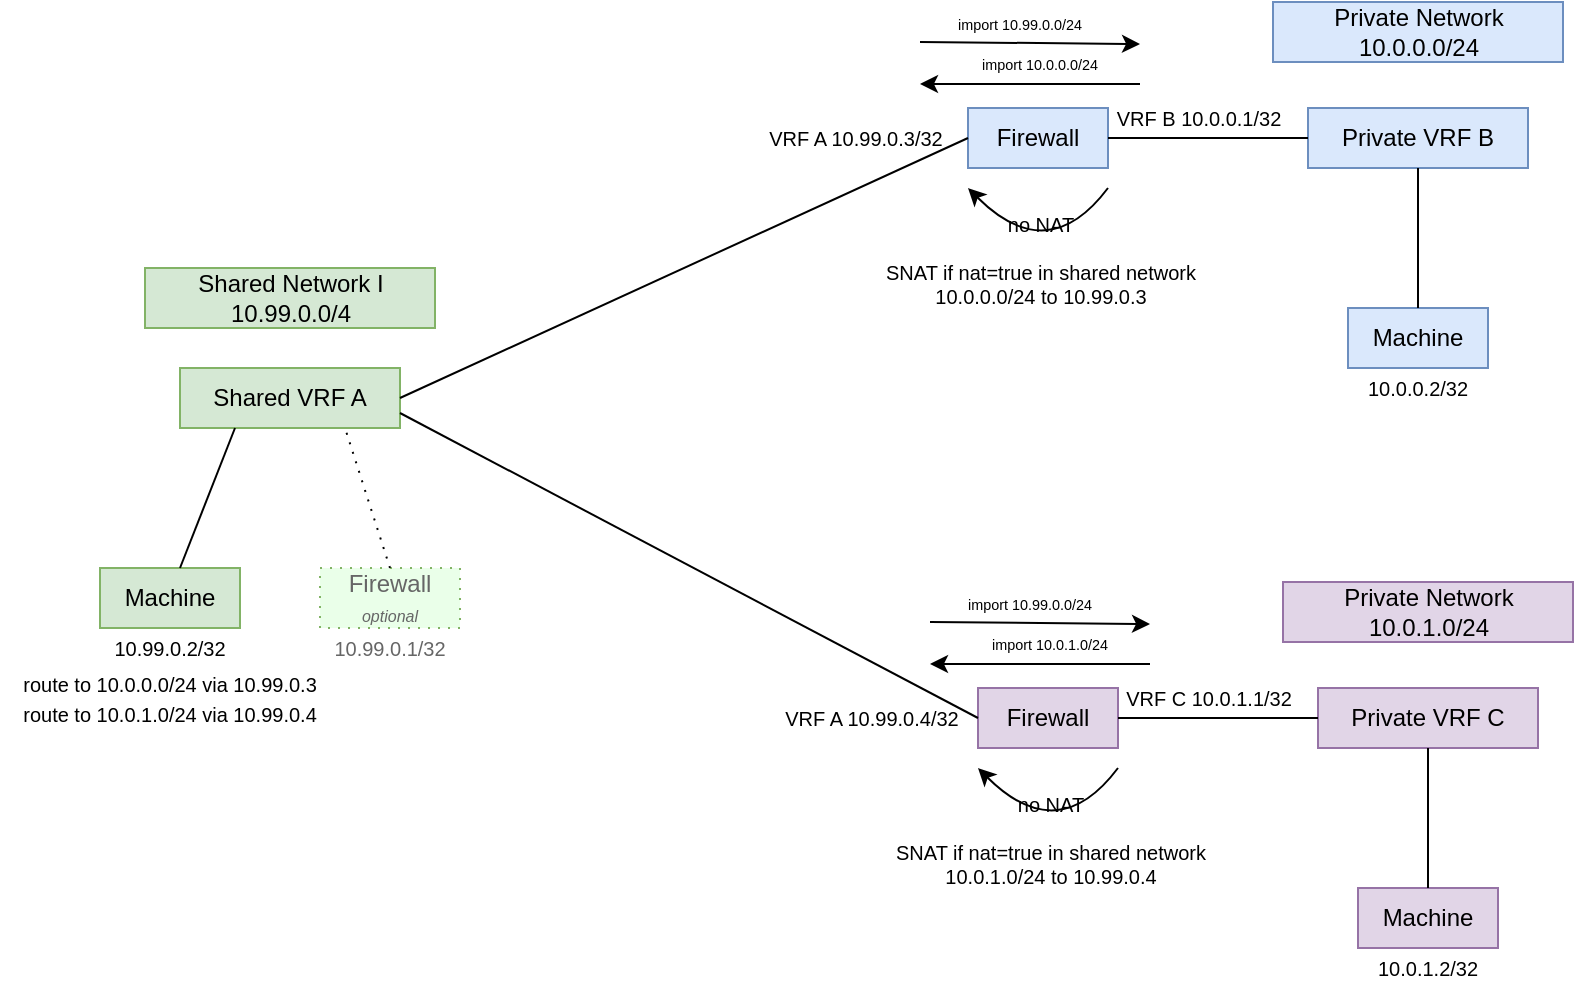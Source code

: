 <mxfile version="13.6.5">
    <diagram id="U_yS-JqjanbA2Suw0eFM" name="Page-1">
        <mxGraphModel dx="1322" dy="891" grid="1" gridSize="10" guides="1" tooltips="1" connect="1" arrows="1" fold="1" page="1" pageScale="1" pageWidth="850" pageHeight="1100" math="0" shadow="0">
            <root>
                <mxCell id="0"/>
                <mxCell id="1" parent="0"/>
                <mxCell id="2" value="Machine" style="rounded=0;whiteSpace=wrap;html=1;fillColor=#d5e8d4;strokeColor=#82b366;" parent="1" vertex="1">
                    <mxGeometry x="80" y="420" width="70" height="30" as="geometry"/>
                </mxCell>
                <mxCell id="3" value="Firewall&lt;br&gt;&lt;i&gt;&lt;font style=&quot;font-size: 8px&quot;&gt;optional&lt;/font&gt;&lt;/i&gt;" style="rounded=0;whiteSpace=wrap;html=1;dashed=1;strokeColor=#82b366;fillColor=#EAFFE9;dashPattern=1 4;fontColor=#666666;" parent="1" vertex="1">
                    <mxGeometry x="190" y="420" width="70" height="30" as="geometry"/>
                </mxCell>
                <mxCell id="4" value="Shared VRF A" style="rounded=0;whiteSpace=wrap;html=1;fillColor=#d5e8d4;strokeColor=#82b366;" parent="1" vertex="1">
                    <mxGeometry x="120" y="320" width="110" height="30" as="geometry"/>
                </mxCell>
                <mxCell id="6" value="" style="endArrow=none;html=1;entryX=0.25;entryY=1;entryDx=0;entryDy=0;" parent="1" target="4" edge="1">
                    <mxGeometry width="50" height="50" relative="1" as="geometry">
                        <mxPoint x="120" y="420" as="sourcePoint"/>
                        <mxPoint x="170" y="370" as="targetPoint"/>
                    </mxGeometry>
                </mxCell>
                <mxCell id="7" value="" style="endArrow=none;html=1;entryX=0.75;entryY=1;entryDx=0;entryDy=0;exitX=0.5;exitY=0;exitDx=0;exitDy=0;dashed=1;dashPattern=1 4;" parent="1" source="3" target="4" edge="1">
                    <mxGeometry width="50" height="50" relative="1" as="geometry">
                        <mxPoint x="230" y="420" as="sourcePoint"/>
                        <mxPoint x="257.5" y="350" as="targetPoint"/>
                    </mxGeometry>
                </mxCell>
                <mxCell id="8" value="10.99.0.2/32" style="text;html=1;strokeColor=none;fillColor=none;align=center;verticalAlign=middle;whiteSpace=wrap;rounded=0;dashed=1;fontSize=10;" parent="1" vertex="1">
                    <mxGeometry x="95" y="450" width="40" height="20" as="geometry"/>
                </mxCell>
                <mxCell id="9" value="10.99.0.1/32" style="text;html=1;strokeColor=none;fillColor=none;align=center;verticalAlign=middle;whiteSpace=wrap;rounded=0;dashed=1;fontSize=10;fontColor=#666666;" parent="1" vertex="1">
                    <mxGeometry x="205" y="455" width="40" height="10" as="geometry"/>
                </mxCell>
                <mxCell id="11" value="Machine" style="rounded=0;whiteSpace=wrap;html=1;fillColor=#dae8fc;strokeColor=#6c8ebf;" parent="1" vertex="1">
                    <mxGeometry x="704" y="290" width="70" height="30" as="geometry"/>
                </mxCell>
                <mxCell id="12" value="Firewall" style="rounded=0;whiteSpace=wrap;html=1;fillColor=#dae8fc;strokeColor=#6c8ebf;" parent="1" vertex="1">
                    <mxGeometry x="514" y="190" width="70" height="30" as="geometry"/>
                </mxCell>
                <mxCell id="13" value="Private VRF B" style="rounded=0;whiteSpace=wrap;html=1;fillColor=#dae8fc;strokeColor=#6c8ebf;" parent="1" vertex="1">
                    <mxGeometry x="684" y="190" width="110" height="30" as="geometry"/>
                </mxCell>
                <mxCell id="14" value="" style="endArrow=none;html=1;entryX=0.5;entryY=1;entryDx=0;entryDy=0;" parent="1" source="11" target="13" edge="1">
                    <mxGeometry width="50" height="50" relative="1" as="geometry">
                        <mxPoint x="684" y="290" as="sourcePoint"/>
                        <mxPoint x="734" y="240" as="targetPoint"/>
                    </mxGeometry>
                </mxCell>
                <mxCell id="15" value="" style="endArrow=none;html=1;entryX=0;entryY=0.5;entryDx=0;entryDy=0;exitX=1;exitY=0.5;exitDx=0;exitDy=0;" parent="1" source="12" target="13" edge="1">
                    <mxGeometry width="50" height="50" relative="1" as="geometry">
                        <mxPoint x="794" y="290" as="sourcePoint"/>
                        <mxPoint x="821.5" y="220" as="targetPoint"/>
                    </mxGeometry>
                </mxCell>
                <mxCell id="16" value="10.0.0.2/32" style="text;html=1;strokeColor=none;fillColor=none;align=center;verticalAlign=middle;whiteSpace=wrap;rounded=0;dashed=1;fontSize=10;" parent="1" vertex="1">
                    <mxGeometry x="719" y="320" width="40" height="20" as="geometry"/>
                </mxCell>
                <mxCell id="17" value="VRF B 10.0.0.1/32" style="text;html=1;strokeColor=none;fillColor=none;align=center;verticalAlign=middle;whiteSpace=wrap;rounded=0;dashed=1;fontSize=10;" parent="1" vertex="1">
                    <mxGeometry x="585" y="190" width="89" height="10" as="geometry"/>
                </mxCell>
                <mxCell id="19" value="" style="endArrow=none;html=1;exitX=1;exitY=0.5;exitDx=0;exitDy=0;entryX=0;entryY=0.5;entryDx=0;entryDy=0;entryPerimeter=0;" parent="1" source="4" target="12" edge="1">
                    <mxGeometry width="50" height="50" relative="1" as="geometry">
                        <mxPoint x="300" y="390" as="sourcePoint"/>
                        <mxPoint x="350" y="340" as="targetPoint"/>
                    </mxGeometry>
                </mxCell>
                <mxCell id="20" value="VRF A 10.99.0.3/32" style="text;html=1;strokeColor=none;fillColor=none;align=center;verticalAlign=middle;whiteSpace=wrap;rounded=0;dashed=1;fontSize=10;" parent="1" vertex="1">
                    <mxGeometry x="410" y="200" width="96" height="10" as="geometry"/>
                </mxCell>
                <mxCell id="21" value="Shared Network I&lt;br&gt;10.99.0.0/4" style="text;html=1;strokeColor=#82b366;fillColor=#d5e8d4;align=center;verticalAlign=middle;whiteSpace=wrap;rounded=0;" parent="1" vertex="1">
                    <mxGeometry x="102.5" y="270" width="145" height="30" as="geometry"/>
                </mxCell>
                <mxCell id="22" value="Private Network&lt;br&gt;10.0.0.0/24" style="text;html=1;strokeColor=#6c8ebf;fillColor=#dae8fc;align=center;verticalAlign=middle;whiteSpace=wrap;rounded=0;" parent="1" vertex="1">
                    <mxGeometry x="666.5" y="137" width="145" height="30" as="geometry"/>
                </mxCell>
                <mxCell id="23" value="" style="curved=1;endArrow=classic;html=1;" parent="1" edge="1">
                    <mxGeometry width="50" height="50" relative="1" as="geometry">
                        <mxPoint x="584" y="230" as="sourcePoint"/>
                        <mxPoint x="514" y="230" as="targetPoint"/>
                        <Array as="points">
                            <mxPoint x="554" y="270"/>
                        </Array>
                    </mxGeometry>
                </mxCell>
                <mxCell id="24" value="no NAT&lt;br&gt;&lt;br&gt;SNAT if nat=true in shared network&lt;br&gt;10.0.0.0/24 to 10.99.0.3" style="text;html=1;align=center;verticalAlign=middle;resizable=0;points=[];autosize=1;fontSize=10;" parent="1" vertex="1">
                    <mxGeometry x="465" y="241" width="170" height="50" as="geometry"/>
                </mxCell>
                <mxCell id="26" value="" style="endArrow=classic;startArrow=none;html=1;endFill=1;startFill=0;exitX=0;exitY=1;exitDx=0;exitDy=0;" parent="1" source="27" edge="1">
                    <mxGeometry width="50" height="50" relative="1" as="geometry">
                        <mxPoint x="530" y="158" as="sourcePoint"/>
                        <mxPoint x="600" y="158" as="targetPoint"/>
                    </mxGeometry>
                </mxCell>
                <mxCell id="27" value="&lt;span style=&quot;color: rgb(0 , 0 , 0) ; font-family: &amp;#34;helvetica&amp;#34; ; font-size: 7.2px ; font-style: normal ; font-weight: 400 ; letter-spacing: normal ; text-align: center ; text-indent: 0px ; text-transform: none ; word-spacing: 0px ; background-color: rgb(255 , 255 , 255) ; display: inline ; float: none&quot;&gt;import 10.99.0.0/24&lt;/span&gt;" style="text;html=1;strokeColor=none;fillColor=none;align=center;verticalAlign=middle;whiteSpace=wrap;rounded=0;" parent="1" vertex="1">
                    <mxGeometry x="490" y="137" width="100" height="20" as="geometry"/>
                </mxCell>
                <mxCell id="28" value="" style="endArrow=none;startArrow=classic;html=1;endFill=0;startFill=1;" parent="1" edge="1">
                    <mxGeometry width="50" height="50" relative="1" as="geometry">
                        <mxPoint x="490" y="178" as="sourcePoint"/>
                        <mxPoint x="600" y="178" as="targetPoint"/>
                    </mxGeometry>
                </mxCell>
                <mxCell id="29" value="&lt;span style=&quot;color: rgb(0 , 0 , 0) ; font-family: &amp;#34;helvetica&amp;#34; ; font-size: 7.2px ; font-style: normal ; font-weight: 400 ; letter-spacing: normal ; text-align: center ; text-indent: 0px ; text-transform: none ; word-spacing: 0px ; background-color: rgb(255 , 255 , 255) ; display: inline ; float: none&quot;&gt;import 10.0.0.0/24&lt;br&gt;&lt;/span&gt;" style="text;html=1;strokeColor=none;fillColor=none;align=center;verticalAlign=middle;whiteSpace=wrap;rounded=0;" parent="1" vertex="1">
                    <mxGeometry x="495" y="157" width="110" height="20" as="geometry"/>
                </mxCell>
                <mxCell id="32" value="Machine" style="rounded=0;whiteSpace=wrap;html=1;fillColor=#e1d5e7;strokeColor=#9673a6;" parent="1" vertex="1">
                    <mxGeometry x="709" y="580" width="70" height="30" as="geometry"/>
                </mxCell>
                <mxCell id="33" value="Firewall" style="rounded=0;whiteSpace=wrap;html=1;fillColor=#e1d5e7;strokeColor=#9673a6;" parent="1" vertex="1">
                    <mxGeometry x="519" y="480" width="70" height="30" as="geometry"/>
                </mxCell>
                <mxCell id="34" value="Private VRF C" style="rounded=0;whiteSpace=wrap;html=1;fillColor=#e1d5e7;strokeColor=#9673a6;" parent="1" vertex="1">
                    <mxGeometry x="689" y="480" width="110" height="30" as="geometry"/>
                </mxCell>
                <mxCell id="35" value="" style="endArrow=none;html=1;entryX=0.5;entryY=1;entryDx=0;entryDy=0;" parent="1" source="32" target="34" edge="1">
                    <mxGeometry width="50" height="50" relative="1" as="geometry">
                        <mxPoint x="689" y="580" as="sourcePoint"/>
                        <mxPoint x="739" y="530" as="targetPoint"/>
                    </mxGeometry>
                </mxCell>
                <mxCell id="36" value="" style="endArrow=none;html=1;entryX=0;entryY=0.5;entryDx=0;entryDy=0;exitX=1;exitY=0.5;exitDx=0;exitDy=0;" parent="1" source="33" target="34" edge="1">
                    <mxGeometry width="50" height="50" relative="1" as="geometry">
                        <mxPoint x="799" y="580" as="sourcePoint"/>
                        <mxPoint x="826.5" y="510" as="targetPoint"/>
                    </mxGeometry>
                </mxCell>
                <mxCell id="37" value="10.0.1.2/32" style="text;html=1;strokeColor=none;fillColor=none;align=center;verticalAlign=middle;whiteSpace=wrap;rounded=0;dashed=1;fontSize=10;" parent="1" vertex="1">
                    <mxGeometry x="724" y="610" width="40" height="20" as="geometry"/>
                </mxCell>
                <mxCell id="38" value="VRF C 10.0.1.1/32" style="text;html=1;strokeColor=none;fillColor=none;align=center;verticalAlign=middle;whiteSpace=wrap;rounded=0;dashed=1;fontSize=10;" parent="1" vertex="1">
                    <mxGeometry x="590" y="480" width="89" height="10" as="geometry"/>
                </mxCell>
                <mxCell id="39" value="Private Network&lt;br&gt;10.0.1.0/24" style="text;html=1;strokeColor=#9673a6;fillColor=#e1d5e7;align=center;verticalAlign=middle;whiteSpace=wrap;rounded=0;" parent="1" vertex="1">
                    <mxGeometry x="671.5" y="427" width="145" height="30" as="geometry"/>
                </mxCell>
                <mxCell id="40" value="" style="curved=1;endArrow=classic;html=1;" parent="1" edge="1">
                    <mxGeometry width="50" height="50" relative="1" as="geometry">
                        <mxPoint x="589.0" y="520" as="sourcePoint"/>
                        <mxPoint x="519" y="520" as="targetPoint"/>
                        <Array as="points">
                            <mxPoint x="559" y="560"/>
                        </Array>
                    </mxGeometry>
                </mxCell>
                <mxCell id="41" value="no NAT&lt;br&gt;&lt;br&gt;SNAT if nat=true in shared network&lt;br&gt;10.0.1.0/24 to 10.99.0.4" style="text;html=1;align=center;verticalAlign=middle;resizable=0;points=[];autosize=1;fontSize=10;" parent="1" vertex="1">
                    <mxGeometry x="470" y="531" width="170" height="50" as="geometry"/>
                </mxCell>
                <mxCell id="42" value="" style="endArrow=classic;startArrow=none;html=1;endFill=1;startFill=0;exitX=0;exitY=1;exitDx=0;exitDy=0;" parent="1" source="43" edge="1">
                    <mxGeometry width="50" height="50" relative="1" as="geometry">
                        <mxPoint x="535" y="448" as="sourcePoint"/>
                        <mxPoint x="605" y="448.0" as="targetPoint"/>
                    </mxGeometry>
                </mxCell>
                <mxCell id="43" value="&lt;span style=&quot;color: rgb(0 , 0 , 0) ; font-family: &amp;#34;helvetica&amp;#34; ; font-size: 7.2px ; font-style: normal ; font-weight: 400 ; letter-spacing: normal ; text-align: center ; text-indent: 0px ; text-transform: none ; word-spacing: 0px ; background-color: rgb(255 , 255 , 255) ; display: inline ; float: none&quot;&gt;import 10.99.0.0/24&lt;/span&gt;" style="text;html=1;strokeColor=none;fillColor=none;align=center;verticalAlign=middle;whiteSpace=wrap;rounded=0;" parent="1" vertex="1">
                    <mxGeometry x="495" y="427" width="100" height="20" as="geometry"/>
                </mxCell>
                <mxCell id="44" value="" style="endArrow=none;startArrow=classic;html=1;endFill=0;startFill=1;" parent="1" edge="1">
                    <mxGeometry width="50" height="50" relative="1" as="geometry">
                        <mxPoint x="495" y="468.0" as="sourcePoint"/>
                        <mxPoint x="605" y="468.0" as="targetPoint"/>
                    </mxGeometry>
                </mxCell>
                <mxCell id="45" value="&lt;span style=&quot;color: rgb(0 , 0 , 0) ; font-family: &amp;#34;helvetica&amp;#34; ; font-size: 7.2px ; font-style: normal ; font-weight: 400 ; letter-spacing: normal ; text-align: center ; text-indent: 0px ; text-transform: none ; word-spacing: 0px ; background-color: rgb(255 , 255 , 255) ; display: inline ; float: none&quot;&gt;import 10.0.1.0/24&lt;/span&gt;" style="text;html=1;strokeColor=none;fillColor=none;align=center;verticalAlign=middle;whiteSpace=wrap;rounded=0;" parent="1" vertex="1">
                    <mxGeometry x="500" y="447" width="110" height="20" as="geometry"/>
                </mxCell>
                <mxCell id="46" value="" style="endArrow=none;html=1;exitX=1;exitY=0.75;exitDx=0;exitDy=0;entryX=0;entryY=0.5;entryDx=0;entryDy=0;" parent="1" source="4" target="33" edge="1">
                    <mxGeometry width="50" height="50" relative="1" as="geometry">
                        <mxPoint x="240" y="345" as="sourcePoint"/>
                        <mxPoint x="524" y="215" as="targetPoint"/>
                    </mxGeometry>
                </mxCell>
                <mxCell id="47" value="VRF A 10.99.0.4/32" style="text;html=1;strokeColor=none;fillColor=none;align=center;verticalAlign=middle;whiteSpace=wrap;rounded=0;dashed=1;fontSize=10;" parent="1" vertex="1">
                    <mxGeometry x="418" y="490" width="96" height="10" as="geometry"/>
                </mxCell>
                <mxCell id="48" value="&lt;span style=&quot;color: rgb(0 , 0 , 0) ; font-family: &amp;#34;helvetica&amp;#34; ; font-style: normal ; font-weight: 400 ; letter-spacing: normal ; text-align: center ; text-indent: 0px ; text-transform: none ; word-spacing: 0px ; background-color: rgb(255 , 255 , 255) ; display: inline ; float: none ; font-size: 10px&quot;&gt;route to 10.0.0.0/24 via 10.99.0.3&lt;br&gt;route to 10.0.1.0/24 via 10.99.0.4&lt;br&gt;&lt;/span&gt;" style="text;html=1;strokeColor=none;fillColor=none;align=center;verticalAlign=middle;whiteSpace=wrap;rounded=0;" parent="1" vertex="1">
                    <mxGeometry x="30" y="450" width="170" height="70" as="geometry"/>
                </mxCell>
            </root>
        </mxGraphModel>
    </diagram>
</mxfile>